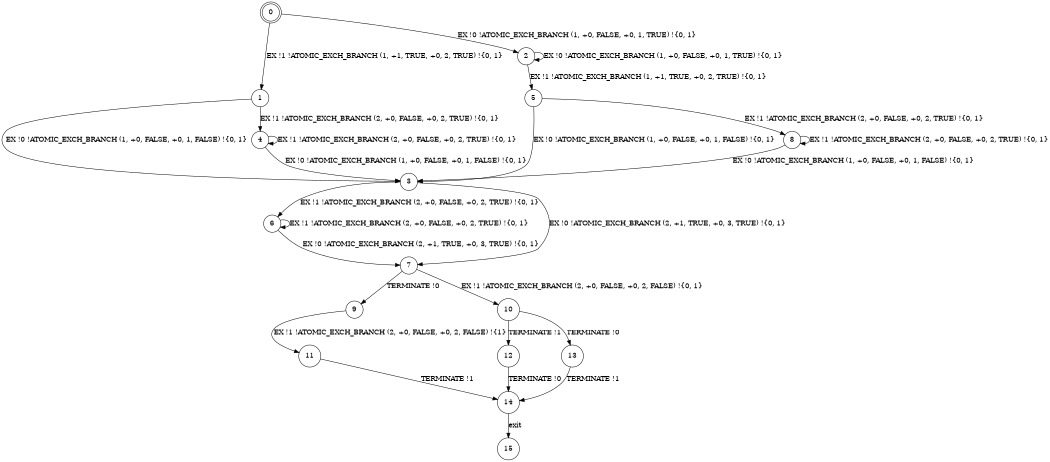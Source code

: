 digraph BCG {
size = "7, 10.5";
center = TRUE;
node [shape = circle];
0 [peripheries = 2];
0 -> 1 [label = "EX !1 !ATOMIC_EXCH_BRANCH (1, +1, TRUE, +0, 2, TRUE) !{0, 1}"];
0 -> 2 [label = "EX !0 !ATOMIC_EXCH_BRANCH (1, +0, FALSE, +0, 1, TRUE) !{0, 1}"];
1 -> 3 [label = "EX !0 !ATOMIC_EXCH_BRANCH (1, +0, FALSE, +0, 1, FALSE) !{0, 1}"];
1 -> 4 [label = "EX !1 !ATOMIC_EXCH_BRANCH (2, +0, FALSE, +0, 2, TRUE) !{0, 1}"];
2 -> 5 [label = "EX !1 !ATOMIC_EXCH_BRANCH (1, +1, TRUE, +0, 2, TRUE) !{0, 1}"];
2 -> 2 [label = "EX !0 !ATOMIC_EXCH_BRANCH (1, +0, FALSE, +0, 1, TRUE) !{0, 1}"];
3 -> 6 [label = "EX !1 !ATOMIC_EXCH_BRANCH (2, +0, FALSE, +0, 2, TRUE) !{0, 1}"];
3 -> 7 [label = "EX !0 !ATOMIC_EXCH_BRANCH (2, +1, TRUE, +0, 3, TRUE) !{0, 1}"];
4 -> 3 [label = "EX !0 !ATOMIC_EXCH_BRANCH (1, +0, FALSE, +0, 1, FALSE) !{0, 1}"];
4 -> 4 [label = "EX !1 !ATOMIC_EXCH_BRANCH (2, +0, FALSE, +0, 2, TRUE) !{0, 1}"];
5 -> 8 [label = "EX !1 !ATOMIC_EXCH_BRANCH (2, +0, FALSE, +0, 2, TRUE) !{0, 1}"];
5 -> 3 [label = "EX !0 !ATOMIC_EXCH_BRANCH (1, +0, FALSE, +0, 1, FALSE) !{0, 1}"];
6 -> 6 [label = "EX !1 !ATOMIC_EXCH_BRANCH (2, +0, FALSE, +0, 2, TRUE) !{0, 1}"];
6 -> 7 [label = "EX !0 !ATOMIC_EXCH_BRANCH (2, +1, TRUE, +0, 3, TRUE) !{0, 1}"];
7 -> 9 [label = "TERMINATE !0"];
7 -> 10 [label = "EX !1 !ATOMIC_EXCH_BRANCH (2, +0, FALSE, +0, 2, FALSE) !{0, 1}"];
8 -> 8 [label = "EX !1 !ATOMIC_EXCH_BRANCH (2, +0, FALSE, +0, 2, TRUE) !{0, 1}"];
8 -> 3 [label = "EX !0 !ATOMIC_EXCH_BRANCH (1, +0, FALSE, +0, 1, FALSE) !{0, 1}"];
9 -> 11 [label = "EX !1 !ATOMIC_EXCH_BRANCH (2, +0, FALSE, +0, 2, FALSE) !{1}"];
10 -> 12 [label = "TERMINATE !1"];
10 -> 13 [label = "TERMINATE !0"];
11 -> 14 [label = "TERMINATE !1"];
12 -> 14 [label = "TERMINATE !0"];
13 -> 14 [label = "TERMINATE !1"];
14 -> 15 [label = "exit"];
}
